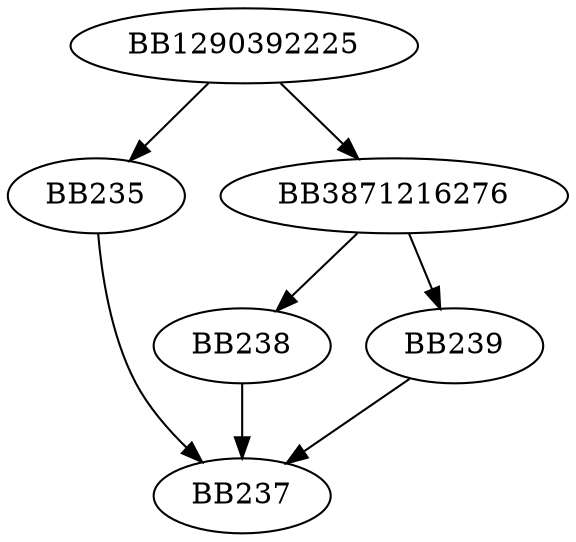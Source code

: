 digraph G{
	BB1290392225->BB235;
	BB1290392225->BB3871216276;
	BB235->BB237;
	BB3871216276->BB238;
	BB3871216276->BB239;
	BB239->BB237;
	BB238->BB237;
}
